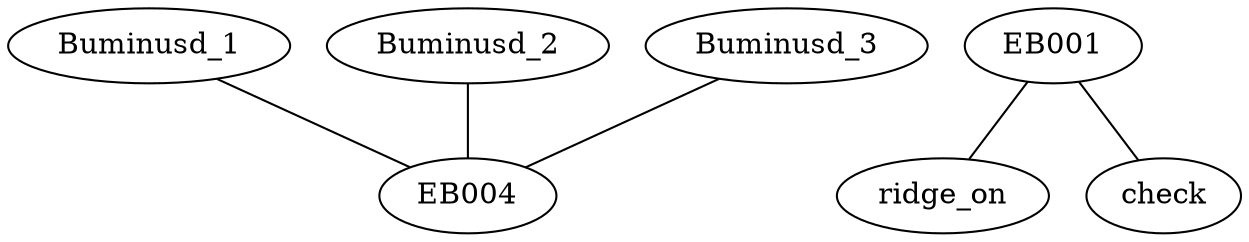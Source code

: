 strict graph "" {
	Buminusd_1 -- EB004;
	Buminusd_2 -- EB004;
	Buminusd_3 -- EB004;
	EB001 -- ridge_on;
	EB001 -- check;
}

